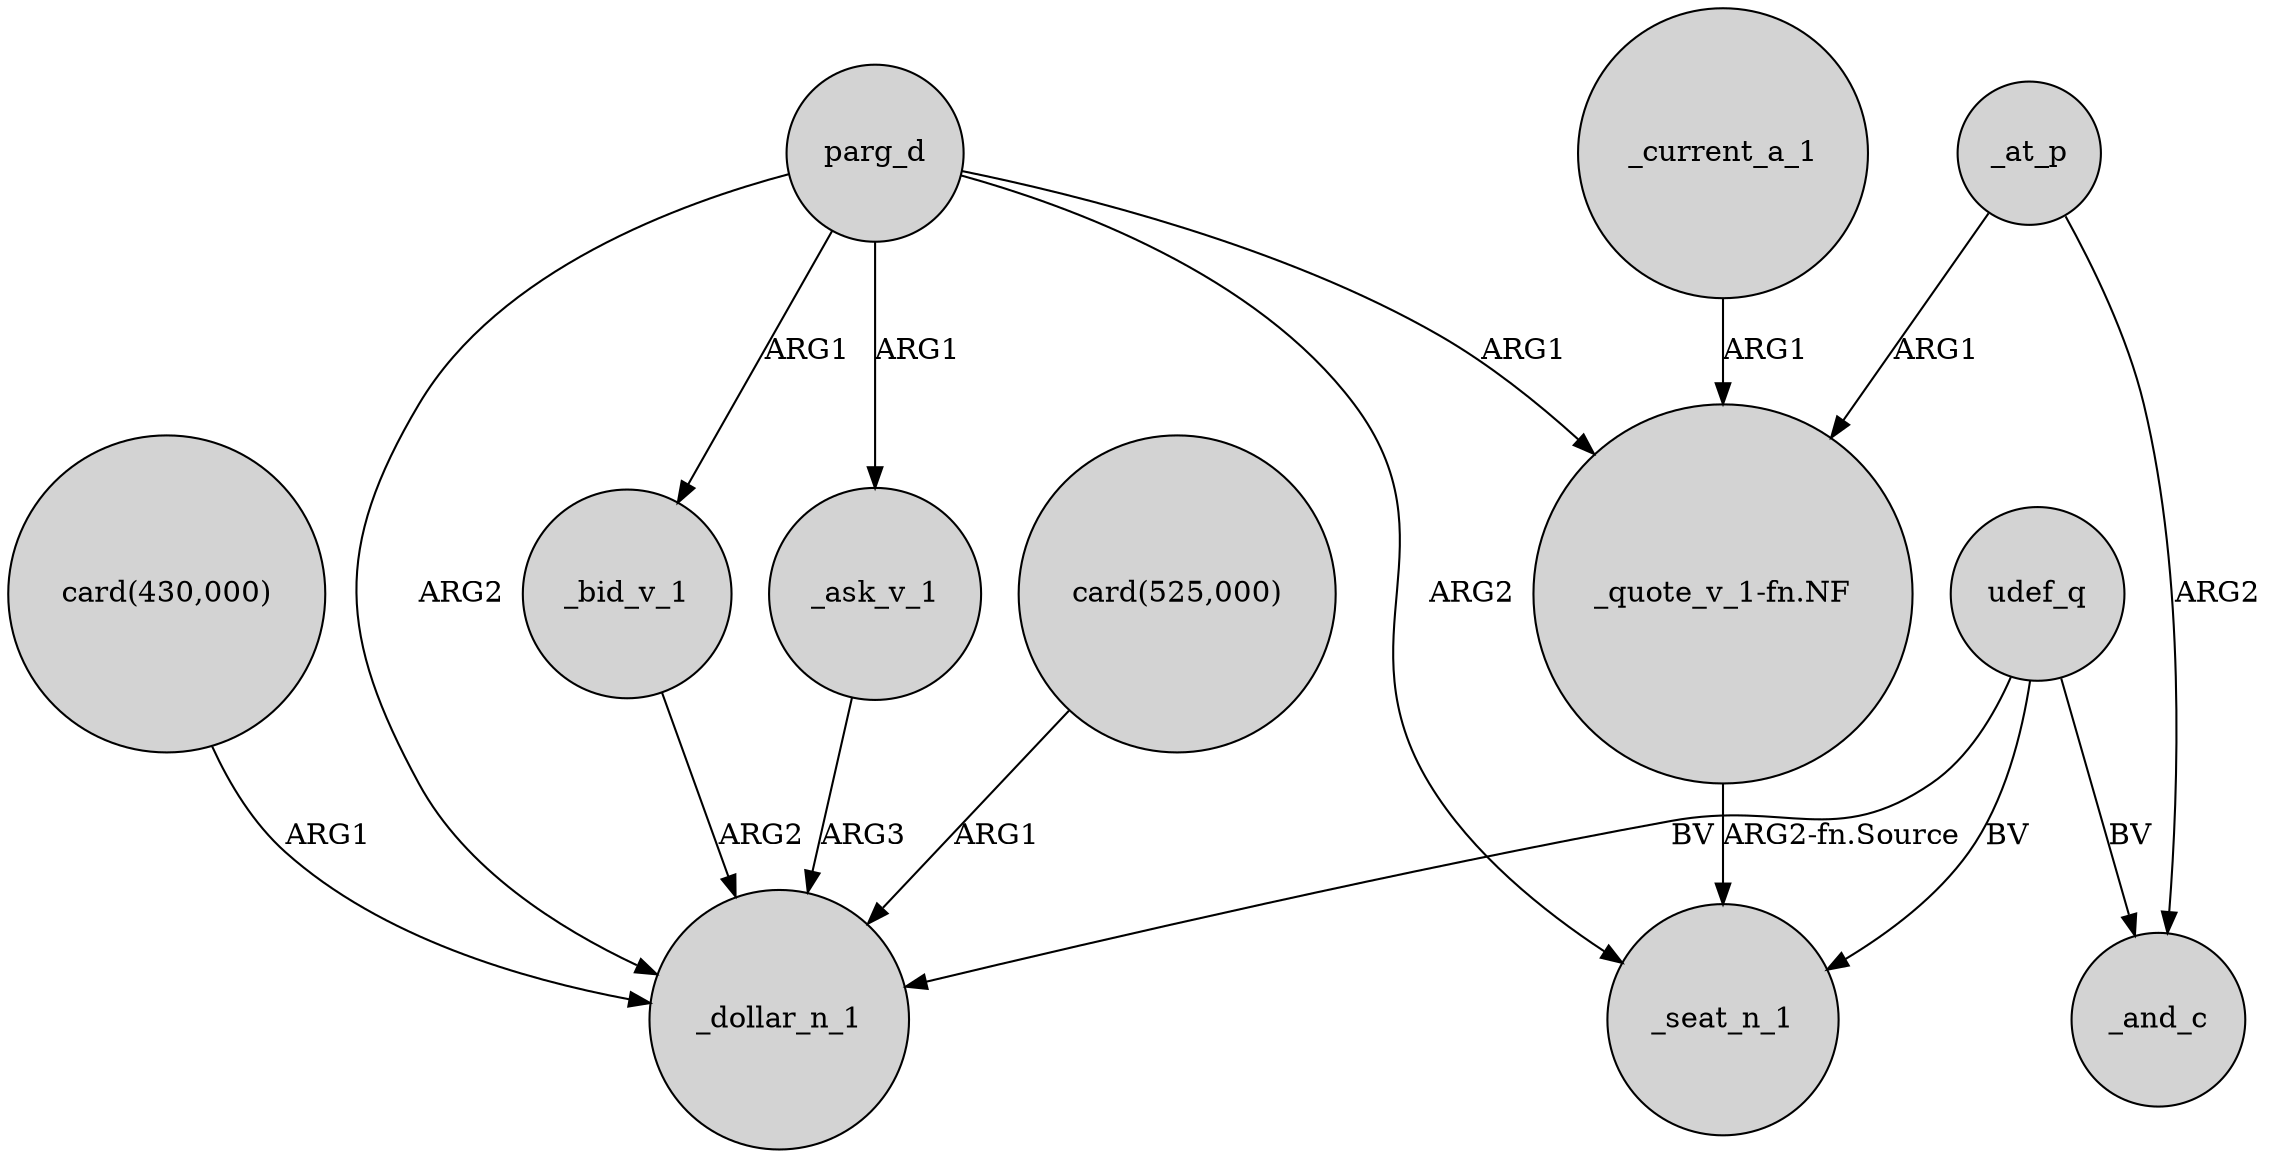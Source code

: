 digraph {
	node [shape=circle style=filled]
	_bid_v_1 -> _dollar_n_1 [label=ARG2]
	"card(430,000)" -> _dollar_n_1 [label=ARG1]
	parg_d -> _dollar_n_1 [label=ARG2]
	parg_d -> _ask_v_1 [label=ARG1]
	udef_q -> _seat_n_1 [label=BV]
	"card(525,000)" -> _dollar_n_1 [label=ARG1]
	_current_a_1 -> "_quote_v_1-fn.NF" [label=ARG1]
	_at_p -> "_quote_v_1-fn.NF" [label=ARG1]
	parg_d -> _seat_n_1 [label=ARG2]
	"_quote_v_1-fn.NF" -> _seat_n_1 [label="ARG2-fn.Source"]
	parg_d -> _bid_v_1 [label=ARG1]
	udef_q -> _and_c [label=BV]
	_ask_v_1 -> _dollar_n_1 [label=ARG3]
	_at_p -> _and_c [label=ARG2]
	parg_d -> "_quote_v_1-fn.NF" [label=ARG1]
	udef_q -> _dollar_n_1 [label=BV]
}
